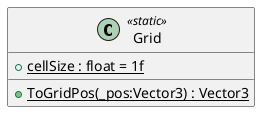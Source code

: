 @startuml
class Grid <<static>> {
    + {static} cellSize : float = 1f
    + {static} ToGridPos(_pos:Vector3) : Vector3
}
@enduml
